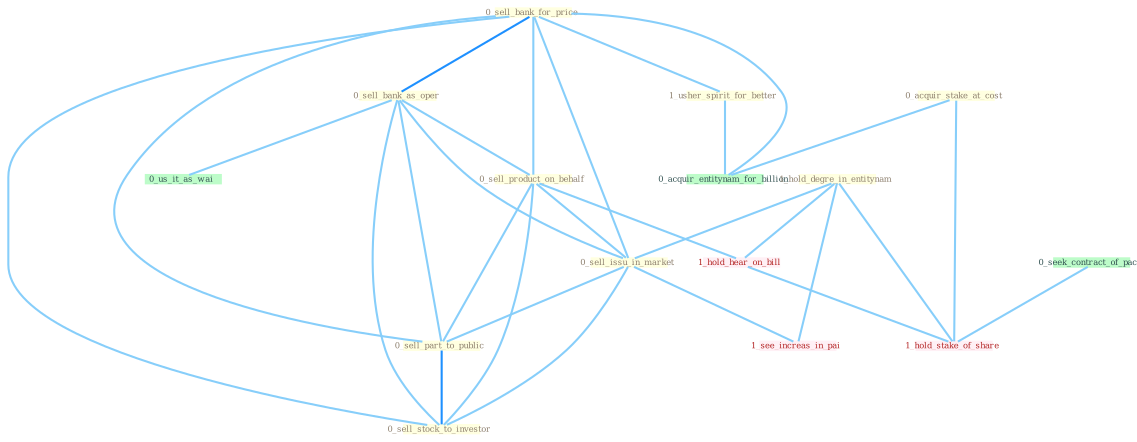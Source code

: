 Graph G{ 
    node
    [shape=polygon,style=filled,width=.5,height=.06,color="#BDFCC9",fixedsize=true,fontsize=4,
    fontcolor="#2f4f4f"];
    {node
    [color="#ffffe0", fontcolor="#8b7d6b"] "0_sell_bank_for_price " "0_sell_bank_as_oper " "0_acquir_stake_at_cost " "1_usher_spirit_for_better " "1_hold_degre_in_entitynam " "0_sell_product_on_behalf " "0_sell_issu_in_market " "0_sell_part_to_public " "0_sell_stock_to_investor "}
{node [color="#fff0f5", fontcolor="#b22222"] "1_see_increas_in_pai " "1_hold_hear_on_bill " "1_hold_stake_of_share "}
edge [color="#B0E2FF"];

	"0_sell_bank_for_price " -- "0_sell_bank_as_oper " [w="2", color="#1e90ff" , len=0.8];
	"0_sell_bank_for_price " -- "1_usher_spirit_for_better " [w="1", color="#87cefa" ];
	"0_sell_bank_for_price " -- "0_sell_product_on_behalf " [w="1", color="#87cefa" ];
	"0_sell_bank_for_price " -- "0_sell_issu_in_market " [w="1", color="#87cefa" ];
	"0_sell_bank_for_price " -- "0_sell_part_to_public " [w="1", color="#87cefa" ];
	"0_sell_bank_for_price " -- "0_sell_stock_to_investor " [w="1", color="#87cefa" ];
	"0_sell_bank_for_price " -- "0_acquir_entitynam_for_billion " [w="1", color="#87cefa" ];
	"0_sell_bank_as_oper " -- "0_sell_product_on_behalf " [w="1", color="#87cefa" ];
	"0_sell_bank_as_oper " -- "0_sell_issu_in_market " [w="1", color="#87cefa" ];
	"0_sell_bank_as_oper " -- "0_sell_part_to_public " [w="1", color="#87cefa" ];
	"0_sell_bank_as_oper " -- "0_sell_stock_to_investor " [w="1", color="#87cefa" ];
	"0_sell_bank_as_oper " -- "0_us_it_as_wai " [w="1", color="#87cefa" ];
	"0_acquir_stake_at_cost " -- "0_acquir_entitynam_for_billion " [w="1", color="#87cefa" ];
	"0_acquir_stake_at_cost " -- "1_hold_stake_of_share " [w="1", color="#87cefa" ];
	"1_usher_spirit_for_better " -- "0_acquir_entitynam_for_billion " [w="1", color="#87cefa" ];
	"1_hold_degre_in_entitynam " -- "0_sell_issu_in_market " [w="1", color="#87cefa" ];
	"1_hold_degre_in_entitynam " -- "1_see_increas_in_pai " [w="1", color="#87cefa" ];
	"1_hold_degre_in_entitynam " -- "1_hold_hear_on_bill " [w="1", color="#87cefa" ];
	"1_hold_degre_in_entitynam " -- "1_hold_stake_of_share " [w="1", color="#87cefa" ];
	"0_sell_product_on_behalf " -- "0_sell_issu_in_market " [w="1", color="#87cefa" ];
	"0_sell_product_on_behalf " -- "0_sell_part_to_public " [w="1", color="#87cefa" ];
	"0_sell_product_on_behalf " -- "0_sell_stock_to_investor " [w="1", color="#87cefa" ];
	"0_sell_product_on_behalf " -- "1_hold_hear_on_bill " [w="1", color="#87cefa" ];
	"0_sell_issu_in_market " -- "0_sell_part_to_public " [w="1", color="#87cefa" ];
	"0_sell_issu_in_market " -- "0_sell_stock_to_investor " [w="1", color="#87cefa" ];
	"0_sell_issu_in_market " -- "1_see_increas_in_pai " [w="1", color="#87cefa" ];
	"0_sell_part_to_public " -- "0_sell_stock_to_investor " [w="2", color="#1e90ff" , len=0.8];
	"0_seek_contract_of_pact " -- "1_hold_stake_of_share " [w="1", color="#87cefa" ];
	"1_hold_hear_on_bill " -- "1_hold_stake_of_share " [w="1", color="#87cefa" ];
}